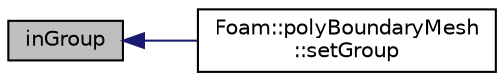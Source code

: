 digraph "inGroup"
{
  bgcolor="transparent";
  edge [fontname="Helvetica",fontsize="10",labelfontname="Helvetica",labelfontsize="10"];
  node [fontname="Helvetica",fontsize="10",shape=record];
  rankdir="LR";
  Node1 [label="inGroup",height=0.2,width=0.4,color="black", fillcolor="grey75", style="filled", fontcolor="black"];
  Node1 -> Node2 [dir="back",color="midnightblue",fontsize="10",style="solid",fontname="Helvetica"];
  Node2 [label="Foam::polyBoundaryMesh\l::setGroup",height=0.2,width=0.4,color="black",URL="$a01910.html#a7535b571f4cbe1b8a5e78447bd5b7cb2",tooltip="Set/add group with patches. "];
}
